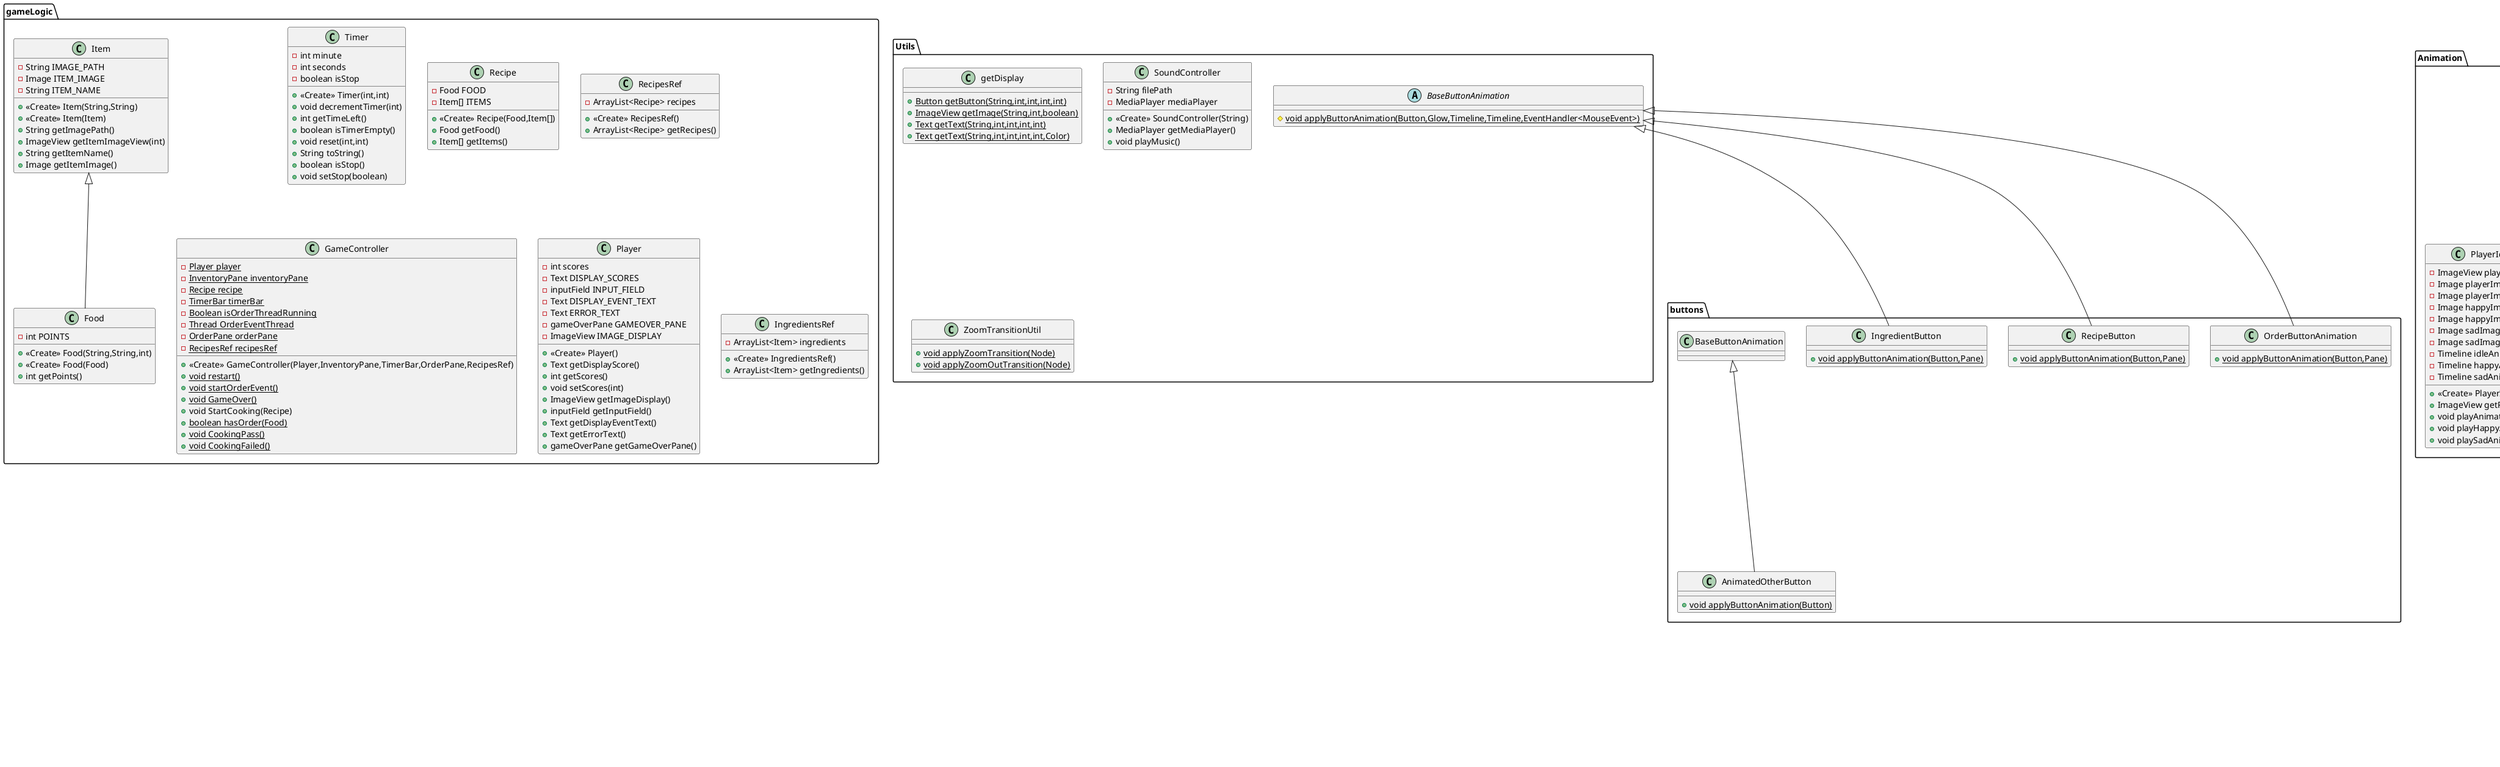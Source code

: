 @startuml
class gameLogic.Timer {
- int minute
- int seconds
- boolean isStop
+ <<Create>> Timer(int,int)
+ void decrementTimer(int)
+ int getTimeLeft()
+ boolean isTimerEmpty()
+ void reset(int,int)
+ String toString()
+ boolean isStop()
+ void setStop(boolean)
}
abstract class Animation.PlayerAnimation {
# ImageView playerImageView
+ <<Create>> PlayerAnimation(ImageView)
+ {abstract}void playAnimation()
}
class pane.TimerBar {
- int totalSeconds
- boolean isStop
+ <<Create>> TimerBar(Timer)
+ void startCountDownTimer(Timer)
+ void runCountDownTimer(Timer)
+ void setTimer(Timer)
+ void reset(Timer)
+ boolean isStop()
+ void setStop(boolean)
}
class Animation.CookingFinishAnimation {
- ImageView imageView
- double initialX
- double initialY
+ <<Create>> CookingFinishAnimation(ImageView)
+ void playAnimation()
}
class pane.IngredientsPane {
+ <<Create>> IngredientsPane(InventoryPane,Player)
+ void close()
}
class buttons.IngredientButton {
+ {static} void applyButtonAnimation(Button,Pane)
}
class buttons.AnimatedOtherButton {
+ {static} void applyButtonAnimation(Button)
}
class buttons.OrderButtonAnimation {
+ {static} void applyButtonAnimation(Button,Pane)
}
class Animation.PlayerIdleAnimation {
- ImageView playerImageView
- Image playerImage1
- Image playerImage2
- Image happyImage1
- Image happyImage2
- Image sadImage1
- Image sadImage2
- Timeline idleAnimationTimeline
- Timeline happyAnimationTimeline
- Timeline sadAnimationTimeline
+ <<Create>> PlayerIdleAnimation()
+ ImageView getPlayerImageView()
+ void playAnimation()
+ void playHappyAnimation()
+ void playSadAnimation()
}
class Utils.getDisplay {
+ {static} Button getButton(String,int,int,int,int)
+ {static} ImageView getImage(String,int,boolean)
+ {static} Text getText(String,int,int,int,int)
+ {static} Text getText(String,int,int,int,int,Color)
}
class Utils.SoundController {
- String filePath
- MediaPlayer mediaPlayer
+ <<Create>> SoundController(String)
+ MediaPlayer getMediaPlayer()
+ void playMusic()
}
abstract class Utils.BaseButtonAnimation {
# {static} void applyButtonAnimation(Button,Glow,Timeline,Timeline,EventHandler<MouseEvent>)
}
class pane.InventoryPane {
- Item[] items
- int itemAmount
- int nextBlankSlot
- Player PLAYER
+ <<Create>> InventoryPane(Player)
+ int getNextBlankSlot()
+ void Itemin(Item)
+ void ItemOut(String)
+ void ItemOut(int)
+ Item[] getItems()
}
class pane.RecipesBookPane {
- GridPane ingredientPane
- ImageView foodImage
- Text foodName
- TextField searchTextfield
- int page
- RecipesRef recipesRef
+ <<Create>> RecipesBookPane(GameController,RecipesRef,PinningPane)
+ void MakePage(Recipe)
+ void goLeft()
+ void goRight()
+ void setNodePosition(Node,double,double)
+ void close()
}
class pane.PinningPane {
- Text FoodName
- VBox itemListPane
+ <<Create>> PinningPane()
+ void setRecipeList(Recipe)
+ void close()
}
class gameLogic.Food {
- int POINTS
+ <<Create>> Food(String,String,int)
+ <<Create>> Food(Food)
+ int getPoints()
}
class pane.OneOrderPane {
- Food FOOD
- Text TIMER
- Button SENDING_BUTTON
+ <<Create>> OneOrderPane(Food)
+ Food getFood()
+ Text getTimer()
+ Button getSendingbutton()
}
class gameLogic.Item {
- String IMAGE_PATH
- Image ITEM_IMAGE
- String ITEM_NAME
+ <<Create>> Item(String,String)
+ <<Create>> Item(Item)
+ String getImagePath()
+ ImageView getItemImageView(int)
+ String getItemName()
+ Image getItemImage()
}
class pane.inputField {
- boolean Eventing
- String expectedString
- Timeline animationTimeline
+ <<Create>> inputField()
+ String getExpectedString()
+ void setExpectedString(String)
+ boolean isEventing()
+ void setEventing(boolean)
}
class gameLogic.Recipe {
- Food FOOD
- Item[] ITEMS
+ <<Create>> Recipe(Food,Item[])
+ Food getFood()
+ Item[] getItems()
}
class Utils.ZoomTransitionUtil {
+ {static} void applyZoomTransition(Node)
+ {static} void applyZoomOutTransition(Node)
}
class gameLogic.RecipesRef {
- ArrayList<Recipe> recipes
+ <<Create>> RecipesRef()
+ ArrayList<Recipe> getRecipes()
}
interface pane.CloseAble {
+ void close()
}
class pane.gameOverPane {
- Text SCORE_TEXT
+ <<Create>> gameOverPane()
+ void setScore(int)
}
class pane.GamePage {
- {static} Pane root
- {static} inputField inputField
- {static} IngredientsPane ingredientsPane
- {static} OrderPane orderPane
- {static} RecipesBookPane recipesBookPane
- {static} TimerBar timerBarPane
- {static} InventoryPane inventoryPane
- {static} PinningPane pinningPane
- {static} PlayerIdleAnimation playerIdleAnimation
+ <<Create>> GamePage()
+ {static} Parent getRoot()
+ {static} inputField getInputField()
+ {static} IngredientsPane getIngredientsPane()
+ {static} OrderPane getOrderPane()
+ {static} RecipesBookPane getRecipesBookPane()
+ {static} PinningPane getPinningPane()
+ {static} PlayerIdleAnimation getPlayerAnimation()
+ void setPos(double,double,Node)
+ void centerText(Node,double)
}
class application.Main {
- {static} Font FONT
- VBox menuBox
- int currentItem
- GamePage gamePage
- Scene mainScene
- SoundController backgroundMusic
- Parent createContent()
- MenuItem getMenuItem(int)
+ void start(Stage)
+ {static} void main(String[])
}
class application.Main$MenuItem {
- Star star1
- Star star2
- Text text
- Runnable script
+ <<Create>> MenuItem(String)
+ void setActive(boolean)
+ void setOnActivate(Runnable)
+ void activate()
}
class application.Main$MenuItem$Star {
+ <<Create>> Star()
}
class gameLogic.GameController {
- {static} Player player
- {static} InventoryPane inventoryPane
- {static} Recipe recipe
- {static} TimerBar timerBar
- {static} Boolean isOrderThreadRunning
- {static} Thread OrderEventThread
- {static} OrderPane orderPane
- {static} RecipesRef recipesRef
+ <<Create>> GameController(Player,InventoryPane,TimerBar,OrderPane,RecipesRef)
+ {static} void restart()
+ {static} void startOrderEvent()
+ {static} void GameOver()
+ void StartCooking(Recipe)
+ {static} boolean hasOrder(Food)
+ {static} void CookingPass()
+ {static} void CookingFailed()
}
class pane.OrderPane {
- VBox ORDER_VBOX
+ <<Create>> OrderPane()
+ void countdown(int,Text,Pane)
+ void setText(String,Text)
+ void orderGone(Pane)
+ void OrderIn(Food,int)
+ void addNoOrderPic()
+ void close()
}
class gameLogic.Player {
- int scores
- Text DISPLAY_SCORES
- inputField INPUT_FIELD
- Text DISPLAY_EVENT_TEXT
- Text ERROR_TEXT
- gameOverPane GAMEOVER_PANE
- ImageView IMAGE_DISPLAY
+ <<Create>> Player()
+ Text getDisplayScore()
+ int getScores()
+ void setScores(int)
+ ImageView getImageDisplay()
+ inputField getInputField()
+ Text getDisplayEventText()
+ Text getErrorText()
+ gameOverPane getGameOverPane()
}
class buttons.RecipeButton {
+ {static} void applyButtonAnimation(Button,Pane)
}
class gameLogic.IngredientsRef {
- ArrayList<Item> ingredients
+ <<Create>> IngredientsRef()
+ ArrayList<Item> getIngredients()
}


javafx.scene.control.ProgressBar <|-- pane.TimerBar
Animation.PlayerAnimation <|-- Animation.CookingFinishAnimation
pane.CloseAble <|.. pane.IngredientsPane
pane.Pane <|-- pane.IngredientsPane
Utils.BaseButtonAnimation <|-- buttons.IngredientButton
buttons.BaseButtonAnimation <|-- buttons.AnimatedOtherButton
Utils.BaseButtonAnimation <|-- buttons.OrderButtonAnimation
Animation.PlayerAnimation <|-- Animation.PlayerIdleAnimation
javafx.scene.layout.HBox <|-- pane.InventoryPane
pane.CloseAble <|.. pane.RecipesBookPane
pane.Pane <|-- pane.RecipesBookPane
pane.CloseAble <|.. pane.PinningPane
pane.Pane <|-- pane.PinningPane
gameLogic.Item <|-- gameLogic.Food
javafx.scene.layout.Pane <|-- pane.OneOrderPane
javafx.scene.control.TextField <|-- pane.inputField
javafx.scene.layout.Pane <|-- pane.gameOverPane
javafx.application.Application <|-- application.Main
application.Main +.. application.Main$MenuItem
application.HBox <|-- application.Main$MenuItem
application.Main$MenuItem +.. application.Main$MenuItem$Star
application.Parent <|-- application.Main$MenuItem$Star
pane.CloseAble <|.. pane.OrderPane
pane.Pane <|-- pane.OrderPane
Utils.BaseButtonAnimation <|-- buttons.RecipeButton
@enduml
